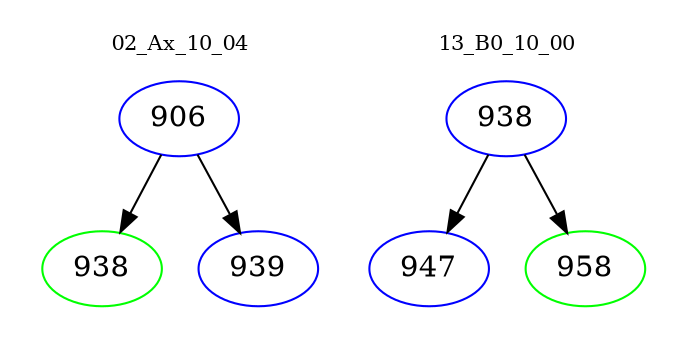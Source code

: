 digraph{
subgraph cluster_0 {
color = white
label = "02_Ax_10_04";
fontsize=10;
T0_906 [label="906", color="blue"]
T0_906 -> T0_938 [color="black"]
T0_938 [label="938", color="green"]
T0_906 -> T0_939 [color="black"]
T0_939 [label="939", color="blue"]
}
subgraph cluster_1 {
color = white
label = "13_B0_10_00";
fontsize=10;
T1_938 [label="938", color="blue"]
T1_938 -> T1_947 [color="black"]
T1_947 [label="947", color="blue"]
T1_938 -> T1_958 [color="black"]
T1_958 [label="958", color="green"]
}
}
